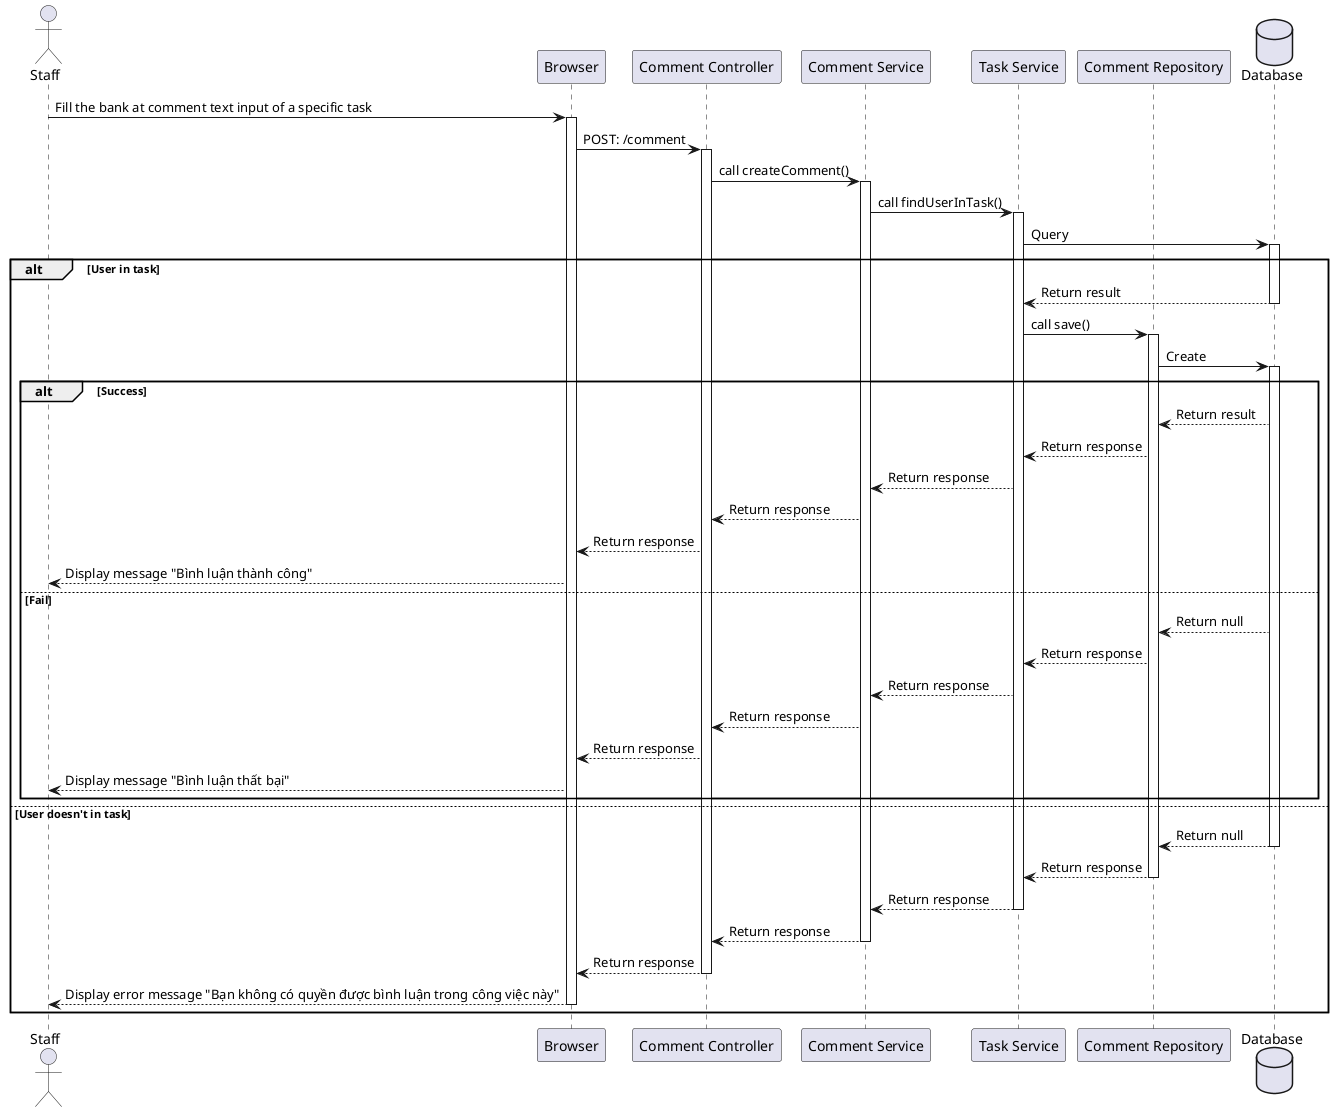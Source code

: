 @startuml
actor Staff as user
participant Browser as a
participant "Comment Controller" as b
participant "Comment Service" as c
participant "Task Service" as d
participant "Comment Repository" as e
database Database as f

user -> a++: Fill the bank at comment text input of a specific task
a -> b++: POST: /comment
b -> c++: call createComment()
c -> d++: call findUserInTask()
d -> f++: Query
alt User in task
    f --> d--: Return result
    d -> e++: call save()
    e -> f++: Create
    alt Success
        f --> e: Return result
        e --> d: Return response
        d --> c: Return response
        c --> b: Return response
        b --> a: Return response
        a --> user: Display message "Bình luận thành công"
    else Fail
         f --> e: Return null
         e --> d: Return response
         d --> c: Return response
         c --> b: Return response
         b --> a: Return response
         a --> user: Display message "Bình luận thất bại"
    end
else User doesn't in task
    f --> e--: Return null
    e --> d--: Return response
    d --> c--: Return response
    c --> b--: Return response
    b --> a--: Return response
    a --> user--: Display error message "Bạn không có quyền được bình luận trong công việc này"
end
@enduml